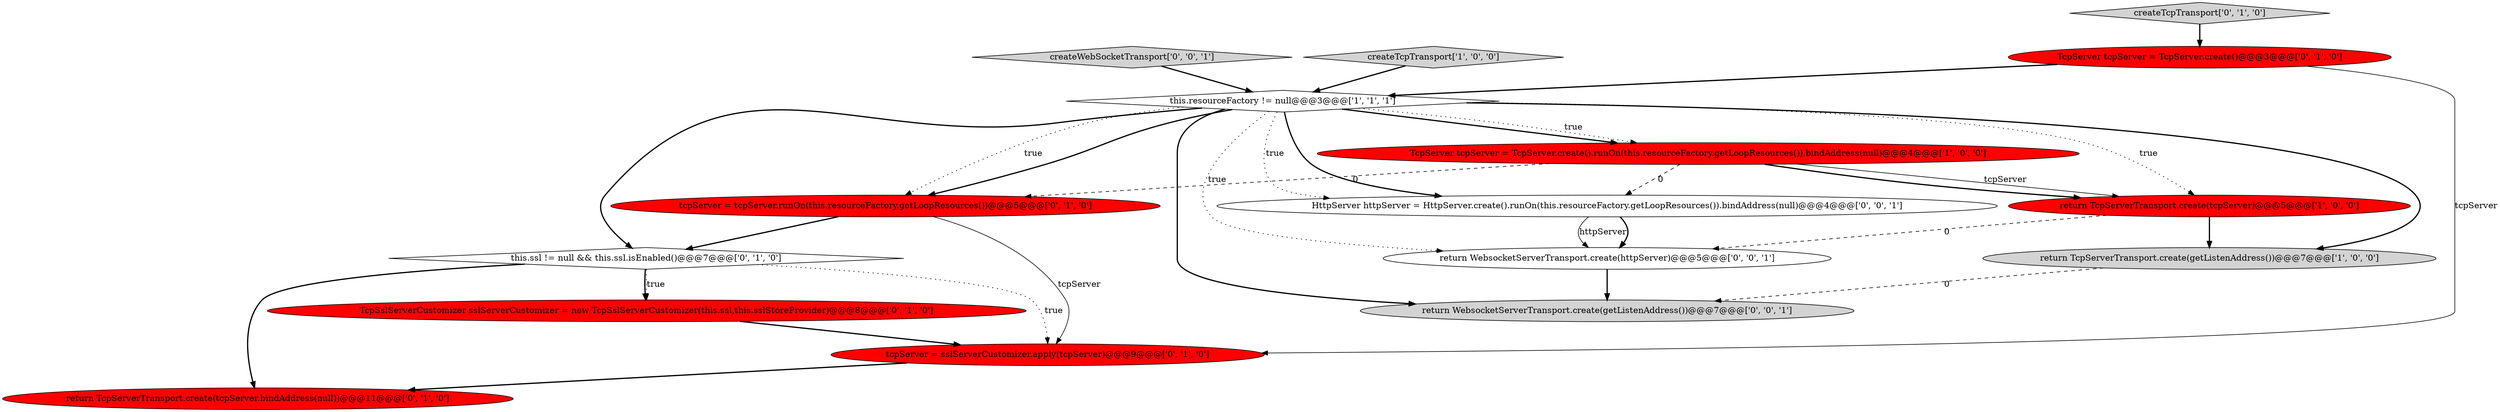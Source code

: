 digraph {
4 [style = filled, label = "return TcpServerTransport.create(getListenAddress())@@@7@@@['1', '0', '0']", fillcolor = lightgray, shape = ellipse image = "AAA0AAABBB1BBB"];
2 [style = filled, label = "return TcpServerTransport.create(tcpServer)@@@5@@@['1', '0', '0']", fillcolor = red, shape = ellipse image = "AAA1AAABBB1BBB"];
1 [style = filled, label = "TcpServer tcpServer = TcpServer.create().runOn(this.resourceFactory.getLoopResources()).bindAddress(null)@@@4@@@['1', '0', '0']", fillcolor = red, shape = ellipse image = "AAA1AAABBB1BBB"];
0 [style = filled, label = "this.resourceFactory != null@@@3@@@['1', '1', '1']", fillcolor = white, shape = diamond image = "AAA0AAABBB1BBB"];
9 [style = filled, label = "TcpSslServerCustomizer sslServerCustomizer = new TcpSslServerCustomizer(this.ssl,this.sslStoreProvider)@@@8@@@['0', '1', '0']", fillcolor = red, shape = ellipse image = "AAA1AAABBB2BBB"];
14 [style = filled, label = "createWebSocketTransport['0', '0', '1']", fillcolor = lightgray, shape = diamond image = "AAA0AAABBB3BBB"];
5 [style = filled, label = "tcpServer = sslServerCustomizer.apply(tcpServer)@@@9@@@['0', '1', '0']", fillcolor = red, shape = ellipse image = "AAA1AAABBB2BBB"];
7 [style = filled, label = "TcpServer tcpServer = TcpServer.create()@@@3@@@['0', '1', '0']", fillcolor = red, shape = ellipse image = "AAA1AAABBB2BBB"];
11 [style = filled, label = "this.ssl != null && this.ssl.isEnabled()@@@7@@@['0', '1', '0']", fillcolor = white, shape = diamond image = "AAA0AAABBB2BBB"];
15 [style = filled, label = "return WebsocketServerTransport.create(httpServer)@@@5@@@['0', '0', '1']", fillcolor = white, shape = ellipse image = "AAA0AAABBB3BBB"];
13 [style = filled, label = "HttpServer httpServer = HttpServer.create().runOn(this.resourceFactory.getLoopResources()).bindAddress(null)@@@4@@@['0', '0', '1']", fillcolor = white, shape = ellipse image = "AAA0AAABBB3BBB"];
6 [style = filled, label = "createTcpTransport['0', '1', '0']", fillcolor = lightgray, shape = diamond image = "AAA0AAABBB2BBB"];
3 [style = filled, label = "createTcpTransport['1', '0', '0']", fillcolor = lightgray, shape = diamond image = "AAA0AAABBB1BBB"];
10 [style = filled, label = "return TcpServerTransport.create(tcpServer.bindAddress(null))@@@11@@@['0', '1', '0']", fillcolor = red, shape = ellipse image = "AAA1AAABBB2BBB"];
8 [style = filled, label = "tcpServer = tcpServer.runOn(this.resourceFactory.getLoopResources())@@@5@@@['0', '1', '0']", fillcolor = red, shape = ellipse image = "AAA1AAABBB2BBB"];
12 [style = filled, label = "return WebsocketServerTransport.create(getListenAddress())@@@7@@@['0', '0', '1']", fillcolor = lightgray, shape = ellipse image = "AAA0AAABBB3BBB"];
5->10 [style = bold, label=""];
0->13 [style = dotted, label="true"];
0->13 [style = bold, label=""];
0->15 [style = dotted, label="true"];
0->12 [style = bold, label=""];
7->5 [style = solid, label="tcpServer"];
0->11 [style = bold, label=""];
11->9 [style = dotted, label="true"];
11->5 [style = dotted, label="true"];
7->0 [style = bold, label=""];
11->9 [style = bold, label=""];
1->2 [style = solid, label="tcpServer"];
2->4 [style = bold, label=""];
8->5 [style = solid, label="tcpServer"];
3->0 [style = bold, label=""];
4->12 [style = dashed, label="0"];
2->15 [style = dashed, label="0"];
1->13 [style = dashed, label="0"];
0->8 [style = dotted, label="true"];
14->0 [style = bold, label=""];
0->4 [style = bold, label=""];
11->10 [style = bold, label=""];
0->1 [style = bold, label=""];
13->15 [style = solid, label="httpServer"];
0->8 [style = bold, label=""];
9->5 [style = bold, label=""];
1->8 [style = dashed, label="0"];
1->2 [style = bold, label=""];
15->12 [style = bold, label=""];
13->15 [style = bold, label=""];
0->2 [style = dotted, label="true"];
6->7 [style = bold, label=""];
8->11 [style = bold, label=""];
0->1 [style = dotted, label="true"];
}
